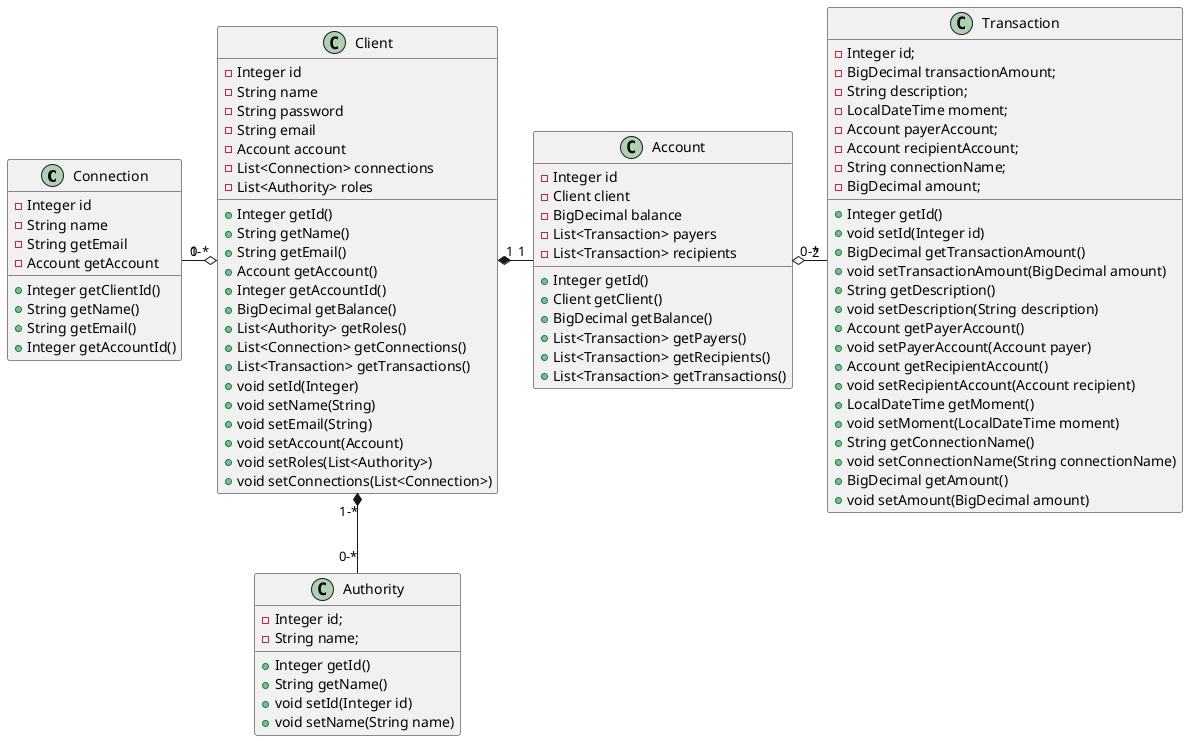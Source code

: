 @startuml
page 2x5




class Connection
{
    - Integer id
    - String name
    - String getEmail
    - Account getAccount

    + Integer getClientId()
    + String getName()
    + String getEmail()
    + Integer getAccountId()
}

class Authority
{
    - Integer id;
    - String name;
    + Integer getId()
    + String getName()
    + void setId(Integer id)
    + void setName(String name)
}

class Account
{
    - Integer id
    - Client client
    - BigDecimal balance
    - List<Transaction> payers
    - List<Transaction> recipients

    + Integer getId()
    + Client getClient()
    + BigDecimal getBalance()
    + List<Transaction> getPayers()
    + List<Transaction> getRecipients()
    + List<Transaction> getTransactions()
}


class Transaction
{
    - Integer id;
    - BigDecimal transactionAmount;
    - String description;
    - LocalDateTime moment;
    - Account payerAccount;
    - Account recipientAccount;
    - String connectionName;
    - BigDecimal amount;

    + Integer getId()
    + void setId(Integer id)
    + BigDecimal getTransactionAmount()
    + void setTransactionAmount(BigDecimal amount)
    + String getDescription()
    + void setDescription(String description)
    + Account getPayerAccount()
    + void setPayerAccount(Account payer)
    + Account getRecipientAccount()
    + void setRecipientAccount(Account recipient)
    + LocalDateTime getMoment()
    + void setMoment(LocalDateTime moment)
    + String getConnectionName()
    + void setConnectionName(String connectionName)
    + BigDecimal getAmount()
    + void setAmount(BigDecimal amount)
}



class Client
{
    - Integer id
    - String name
    - String password
    - String email
    - Account account
    - List<Connection> connections
    - List<Authority> roles

    + Integer getId()
    + String getName()
    + String getEmail()
    + Account getAccount()
    + Integer getAccountId()
    + BigDecimal getBalance()
    + List<Authority> getRoles()
    + List<Connection> getConnections()
    + List<Transaction> getTransactions()
    + void setId(Integer)
    + void setName(String)
    + void setEmail(String)
    + void setAccount(Account)
    + void setRoles(List<Authority>)
    + void setConnections(List<Connection>)
}

Connection "1" -o "0-*" Client
Account "0-*" o- "2" Transaction
Client "1" *- "1" Account
Client "1-*" *-- "0-*" Authority
@enduml